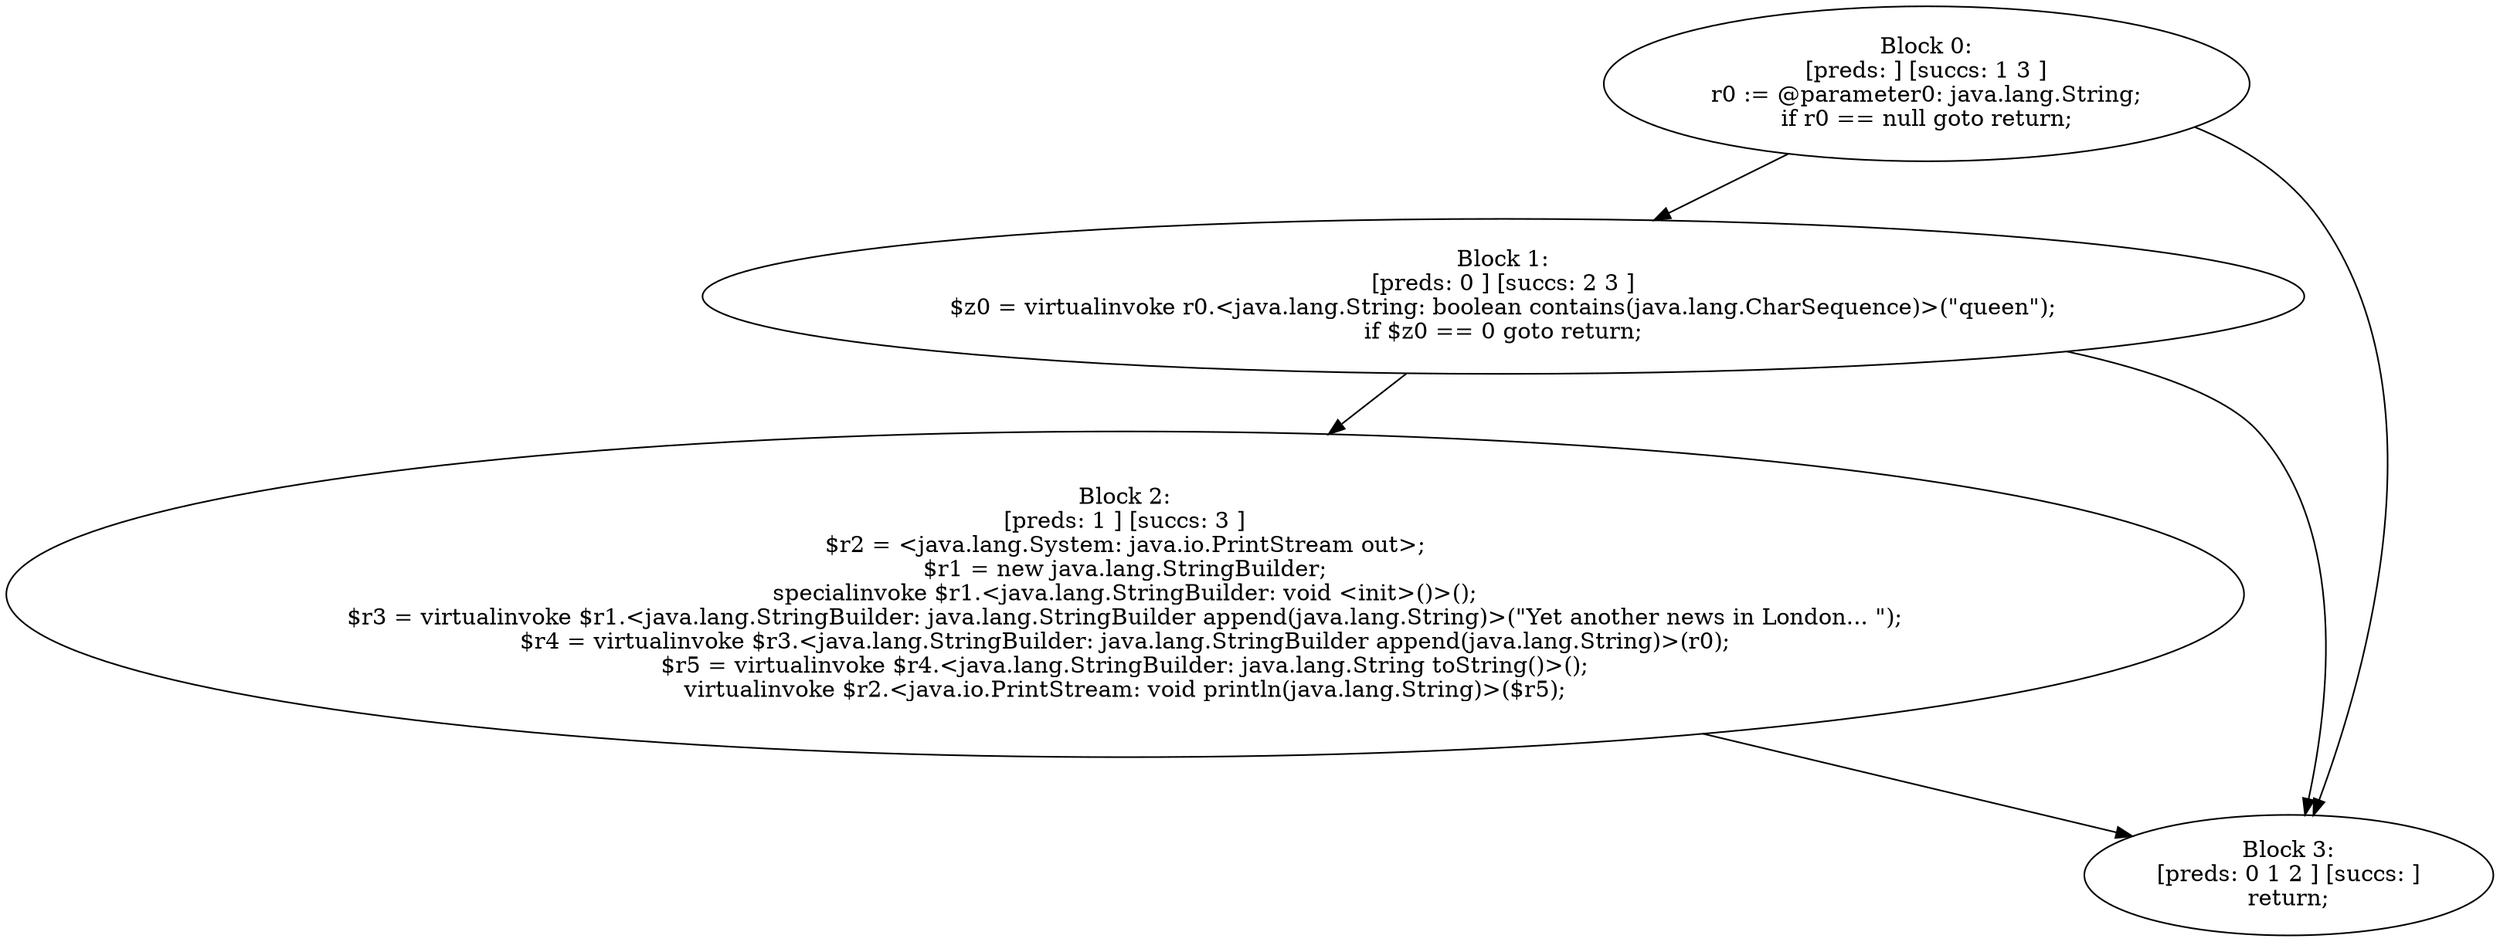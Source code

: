 digraph "unitGraph" {
    "Block 0:
[preds: ] [succs: 1 3 ]
r0 := @parameter0: java.lang.String;
if r0 == null goto return;
"
    "Block 1:
[preds: 0 ] [succs: 2 3 ]
$z0 = virtualinvoke r0.<java.lang.String: boolean contains(java.lang.CharSequence)>(\"queen\");
if $z0 == 0 goto return;
"
    "Block 2:
[preds: 1 ] [succs: 3 ]
$r2 = <java.lang.System: java.io.PrintStream out>;
$r1 = new java.lang.StringBuilder;
specialinvoke $r1.<java.lang.StringBuilder: void <init>()>();
$r3 = virtualinvoke $r1.<java.lang.StringBuilder: java.lang.StringBuilder append(java.lang.String)>(\"Yet another news in London... \");
$r4 = virtualinvoke $r3.<java.lang.StringBuilder: java.lang.StringBuilder append(java.lang.String)>(r0);
$r5 = virtualinvoke $r4.<java.lang.StringBuilder: java.lang.String toString()>();
virtualinvoke $r2.<java.io.PrintStream: void println(java.lang.String)>($r5);
"
    "Block 3:
[preds: 0 1 2 ] [succs: ]
return;
"
    "Block 0:
[preds: ] [succs: 1 3 ]
r0 := @parameter0: java.lang.String;
if r0 == null goto return;
"->"Block 1:
[preds: 0 ] [succs: 2 3 ]
$z0 = virtualinvoke r0.<java.lang.String: boolean contains(java.lang.CharSequence)>(\"queen\");
if $z0 == 0 goto return;
";
    "Block 0:
[preds: ] [succs: 1 3 ]
r0 := @parameter0: java.lang.String;
if r0 == null goto return;
"->"Block 3:
[preds: 0 1 2 ] [succs: ]
return;
";
    "Block 1:
[preds: 0 ] [succs: 2 3 ]
$z0 = virtualinvoke r0.<java.lang.String: boolean contains(java.lang.CharSequence)>(\"queen\");
if $z0 == 0 goto return;
"->"Block 2:
[preds: 1 ] [succs: 3 ]
$r2 = <java.lang.System: java.io.PrintStream out>;
$r1 = new java.lang.StringBuilder;
specialinvoke $r1.<java.lang.StringBuilder: void <init>()>();
$r3 = virtualinvoke $r1.<java.lang.StringBuilder: java.lang.StringBuilder append(java.lang.String)>(\"Yet another news in London... \");
$r4 = virtualinvoke $r3.<java.lang.StringBuilder: java.lang.StringBuilder append(java.lang.String)>(r0);
$r5 = virtualinvoke $r4.<java.lang.StringBuilder: java.lang.String toString()>();
virtualinvoke $r2.<java.io.PrintStream: void println(java.lang.String)>($r5);
";
    "Block 1:
[preds: 0 ] [succs: 2 3 ]
$z0 = virtualinvoke r0.<java.lang.String: boolean contains(java.lang.CharSequence)>(\"queen\");
if $z0 == 0 goto return;
"->"Block 3:
[preds: 0 1 2 ] [succs: ]
return;
";
    "Block 2:
[preds: 1 ] [succs: 3 ]
$r2 = <java.lang.System: java.io.PrintStream out>;
$r1 = new java.lang.StringBuilder;
specialinvoke $r1.<java.lang.StringBuilder: void <init>()>();
$r3 = virtualinvoke $r1.<java.lang.StringBuilder: java.lang.StringBuilder append(java.lang.String)>(\"Yet another news in London... \");
$r4 = virtualinvoke $r3.<java.lang.StringBuilder: java.lang.StringBuilder append(java.lang.String)>(r0);
$r5 = virtualinvoke $r4.<java.lang.StringBuilder: java.lang.String toString()>();
virtualinvoke $r2.<java.io.PrintStream: void println(java.lang.String)>($r5);
"->"Block 3:
[preds: 0 1 2 ] [succs: ]
return;
";
}
